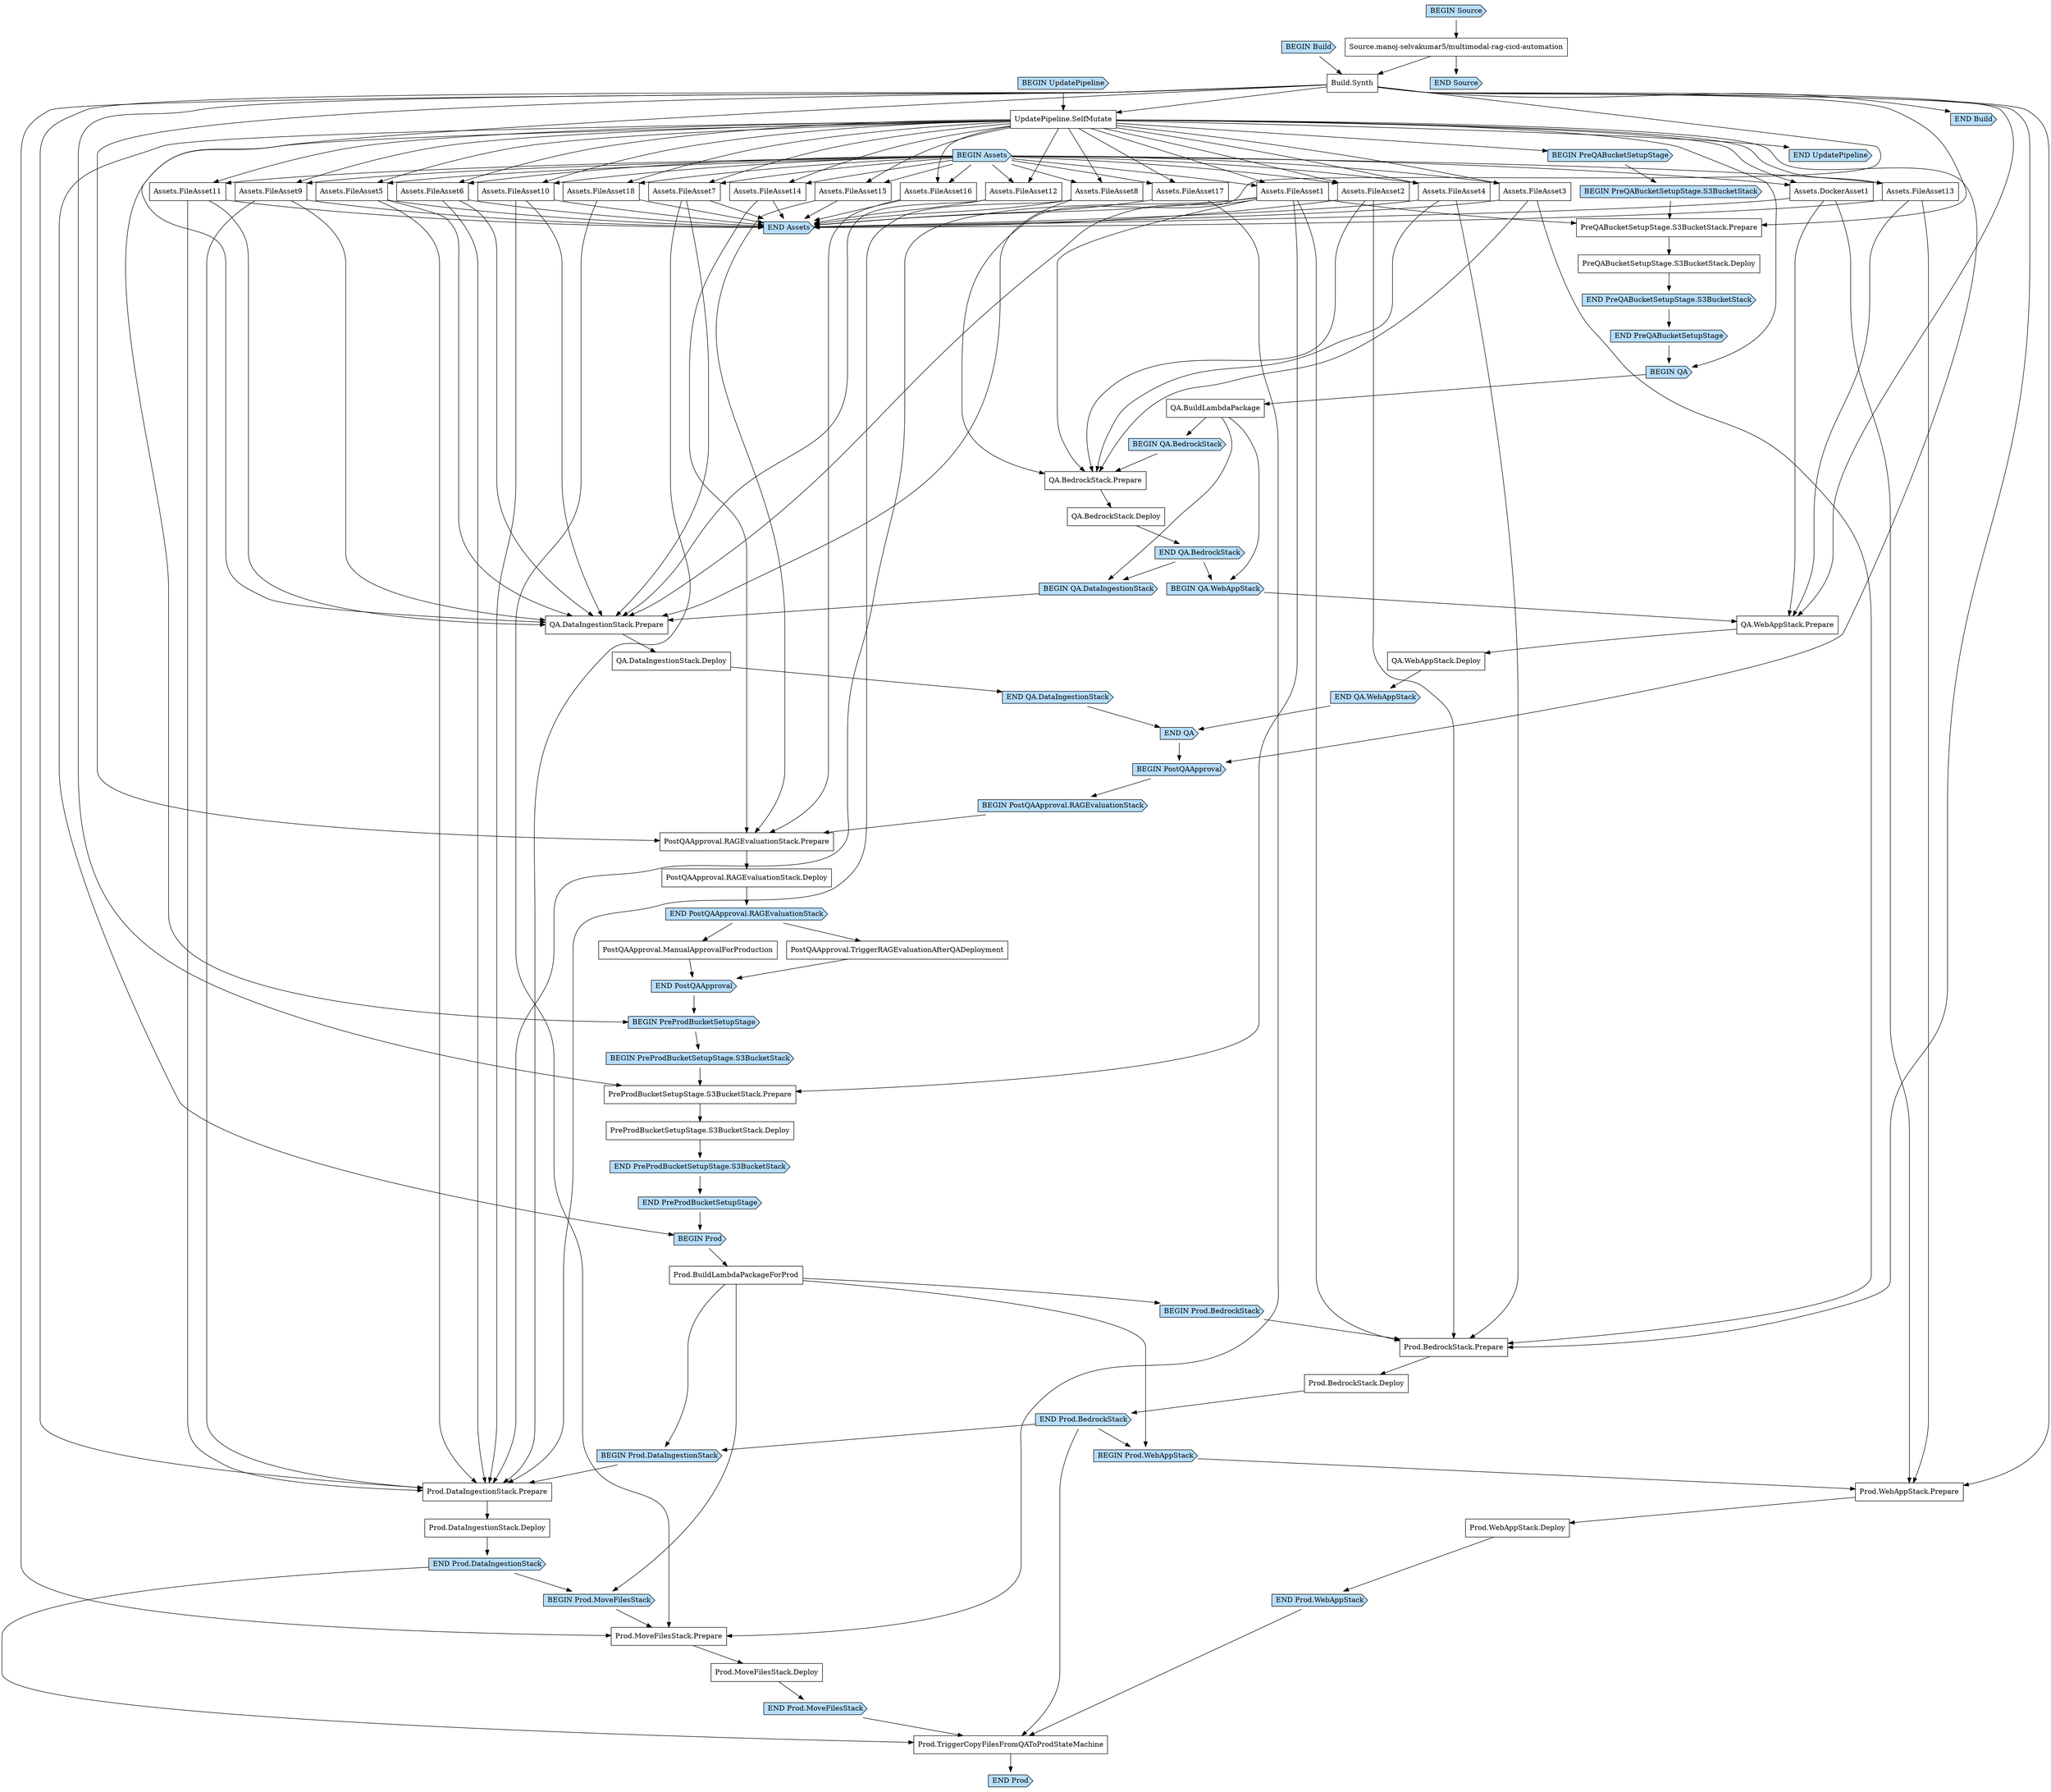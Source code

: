digraph G {
  # Arrows represent an "unlocks" relationship (opposite of dependency). So chosen
  # because the layout looks more natural that way.
  # To represent subgraph dependencies, subgraphs are represented by BEGIN/END nodes.
  # To render: `dot -Tsvg CodePipelineStackMultimodalRAGPipelineEA881984.dot > graph.svg`, open in a browser.
  node [shape="box"];
"BEGIN Build" [shape="cds", style="filled", fillcolor="#b7deff"];
"END Build" [shape="cds", style="filled", fillcolor="#b7deff"];
"Build.Synth";
"Source.manoj-selvakumar5/multimodal-rag-cicd-automation" -> "Build.Synth";
"BEGIN Build" -> "Build.Synth";
"Build.Synth" -> "END Build";
"BEGIN UpdatePipeline" [shape="cds", style="filled", fillcolor="#b7deff"];
"END UpdatePipeline" [shape="cds", style="filled", fillcolor="#b7deff"];
"UpdatePipeline.SelfMutate";
"Build.Synth" -> "UpdatePipeline.SelfMutate";
"BEGIN UpdatePipeline" -> "UpdatePipeline.SelfMutate";
"UpdatePipeline.SelfMutate" -> "END UpdatePipeline";
"BEGIN Assets" [shape="cds", style="filled", fillcolor="#b7deff"];
"END Assets" [shape="cds", style="filled", fillcolor="#b7deff"];
"Assets.FileAsset1";
"UpdatePipeline.SelfMutate" -> "Assets.FileAsset1";
"Assets.FileAsset2";
"UpdatePipeline.SelfMutate" -> "Assets.FileAsset2";
"Assets.FileAsset3";
"UpdatePipeline.SelfMutate" -> "Assets.FileAsset3";
"Assets.FileAsset4";
"UpdatePipeline.SelfMutate" -> "Assets.FileAsset4";
"Assets.FileAsset5";
"UpdatePipeline.SelfMutate" -> "Assets.FileAsset5";
"Assets.FileAsset6";
"UpdatePipeline.SelfMutate" -> "Assets.FileAsset6";
"Assets.FileAsset7";
"UpdatePipeline.SelfMutate" -> "Assets.FileAsset7";
"Assets.FileAsset8";
"UpdatePipeline.SelfMutate" -> "Assets.FileAsset8";
"Assets.FileAsset9";
"UpdatePipeline.SelfMutate" -> "Assets.FileAsset9";
"Assets.FileAsset10";
"UpdatePipeline.SelfMutate" -> "Assets.FileAsset10";
"Assets.FileAsset11";
"UpdatePipeline.SelfMutate" -> "Assets.FileAsset11";
"Assets.FileAsset12";
"UpdatePipeline.SelfMutate" -> "Assets.FileAsset12";
"Assets.FileAsset13";
"UpdatePipeline.SelfMutate" -> "Assets.FileAsset13";
"Assets.DockerAsset1";
"UpdatePipeline.SelfMutate" -> "Assets.DockerAsset1";
"Assets.FileAsset14";
"UpdatePipeline.SelfMutate" -> "Assets.FileAsset14";
"Assets.FileAsset15";
"UpdatePipeline.SelfMutate" -> "Assets.FileAsset15";
"Assets.FileAsset16";
"UpdatePipeline.SelfMutate" -> "Assets.FileAsset16";
"Assets.FileAsset17";
"UpdatePipeline.SelfMutate" -> "Assets.FileAsset17";
"Assets.FileAsset18";
"UpdatePipeline.SelfMutate" -> "Assets.FileAsset18";
"BEGIN Assets" -> "Assets.DockerAsset1";
"BEGIN Assets" -> "Assets.FileAsset1";
"BEGIN Assets" -> "Assets.FileAsset10";
"BEGIN Assets" -> "Assets.FileAsset11";
"BEGIN Assets" -> "Assets.FileAsset12";
"BEGIN Assets" -> "Assets.FileAsset13";
"BEGIN Assets" -> "Assets.FileAsset14";
"BEGIN Assets" -> "Assets.FileAsset15";
"BEGIN Assets" -> "Assets.FileAsset16";
"BEGIN Assets" -> "Assets.FileAsset17";
"BEGIN Assets" -> "Assets.FileAsset18";
"BEGIN Assets" -> "Assets.FileAsset2";
"BEGIN Assets" -> "Assets.FileAsset3";
"BEGIN Assets" -> "Assets.FileAsset4";
"BEGIN Assets" -> "Assets.FileAsset5";
"BEGIN Assets" -> "Assets.FileAsset6";
"BEGIN Assets" -> "Assets.FileAsset7";
"BEGIN Assets" -> "Assets.FileAsset8";
"BEGIN Assets" -> "Assets.FileAsset9";
"Assets.DockerAsset1" -> "END Assets";
"Assets.FileAsset1" -> "END Assets";
"Assets.FileAsset10" -> "END Assets";
"Assets.FileAsset11" -> "END Assets";
"Assets.FileAsset12" -> "END Assets";
"Assets.FileAsset13" -> "END Assets";
"Assets.FileAsset14" -> "END Assets";
"Assets.FileAsset15" -> "END Assets";
"Assets.FileAsset16" -> "END Assets";
"Assets.FileAsset17" -> "END Assets";
"Assets.FileAsset18" -> "END Assets";
"Assets.FileAsset2" -> "END Assets";
"Assets.FileAsset3" -> "END Assets";
"Assets.FileAsset4" -> "END Assets";
"Assets.FileAsset5" -> "END Assets";
"Assets.FileAsset6" -> "END Assets";
"Assets.FileAsset7" -> "END Assets";
"Assets.FileAsset8" -> "END Assets";
"Assets.FileAsset9" -> "END Assets";
"BEGIN PreQABucketSetupStage" [shape="cds", style="filled", fillcolor="#b7deff"];
"END PreQABucketSetupStage" [shape="cds", style="filled", fillcolor="#b7deff"];
"UpdatePipeline.SelfMutate" -> "BEGIN PreQABucketSetupStage";
"BEGIN PreQABucketSetupStage.S3BucketStack" [shape="cds", style="filled", fillcolor="#b7deff"];
"END PreQABucketSetupStage.S3BucketStack" [shape="cds", style="filled", fillcolor="#b7deff"];
"PreQABucketSetupStage.S3BucketStack.Deploy";
"PreQABucketSetupStage.S3BucketStack.Prepare" -> "PreQABucketSetupStage.S3BucketStack.Deploy";
"PreQABucketSetupStage.S3BucketStack.Prepare";
"Build.Synth" -> "PreQABucketSetupStage.S3BucketStack.Prepare";
"Assets.FileAsset1" -> "PreQABucketSetupStage.S3BucketStack.Prepare";
"BEGIN PreQABucketSetupStage.S3BucketStack" -> "PreQABucketSetupStage.S3BucketStack.Prepare";
"PreQABucketSetupStage.S3BucketStack.Deploy" -> "END PreQABucketSetupStage.S3BucketStack";
"BEGIN PreQABucketSetupStage" -> "BEGIN PreQABucketSetupStage.S3BucketStack";
"END PreQABucketSetupStage.S3BucketStack" -> "END PreQABucketSetupStage";
"BEGIN QA" [shape="cds", style="filled", fillcolor="#b7deff"];
"END QA" [shape="cds", style="filled", fillcolor="#b7deff"];
"UpdatePipeline.SelfMutate" -> "BEGIN QA";
"END PreQABucketSetupStage" -> "BEGIN QA";
"BEGIN QA.BedrockStack" [shape="cds", style="filled", fillcolor="#b7deff"];
"END QA.BedrockStack" [shape="cds", style="filled", fillcolor="#b7deff"];
"QA.BuildLambdaPackage" -> "BEGIN QA.BedrockStack";
"QA.BedrockStack.Deploy";
"QA.BedrockStack.Prepare" -> "QA.BedrockStack.Deploy";
"QA.BedrockStack.Prepare";
"Build.Synth" -> "QA.BedrockStack.Prepare";
"Assets.FileAsset1" -> "QA.BedrockStack.Prepare";
"Assets.FileAsset2" -> "QA.BedrockStack.Prepare";
"Assets.FileAsset3" -> "QA.BedrockStack.Prepare";
"Assets.FileAsset4" -> "QA.BedrockStack.Prepare";
"BEGIN QA.BedrockStack" -> "QA.BedrockStack.Prepare";
"QA.BedrockStack.Deploy" -> "END QA.BedrockStack";
"BEGIN QA.DataIngestionStack" [shape="cds", style="filled", fillcolor="#b7deff"];
"END QA.DataIngestionStack" [shape="cds", style="filled", fillcolor="#b7deff"];
"END QA.BedrockStack" -> "BEGIN QA.DataIngestionStack";
"QA.BuildLambdaPackage" -> "BEGIN QA.DataIngestionStack";
"QA.DataIngestionStack.Deploy";
"QA.DataIngestionStack.Prepare" -> "QA.DataIngestionStack.Deploy";
"QA.DataIngestionStack.Prepare";
"Build.Synth" -> "QA.DataIngestionStack.Prepare";
"Assets.FileAsset1" -> "QA.DataIngestionStack.Prepare";
"Assets.FileAsset5" -> "QA.DataIngestionStack.Prepare";
"Assets.FileAsset6" -> "QA.DataIngestionStack.Prepare";
"Assets.FileAsset7" -> "QA.DataIngestionStack.Prepare";
"Assets.FileAsset8" -> "QA.DataIngestionStack.Prepare";
"Assets.FileAsset9" -> "QA.DataIngestionStack.Prepare";
"Assets.FileAsset10" -> "QA.DataIngestionStack.Prepare";
"Assets.FileAsset11" -> "QA.DataIngestionStack.Prepare";
"Assets.FileAsset12" -> "QA.DataIngestionStack.Prepare";
"BEGIN QA.DataIngestionStack" -> "QA.DataIngestionStack.Prepare";
"QA.DataIngestionStack.Deploy" -> "END QA.DataIngestionStack";
"BEGIN QA.WebAppStack" [shape="cds", style="filled", fillcolor="#b7deff"];
"END QA.WebAppStack" [shape="cds", style="filled", fillcolor="#b7deff"];
"END QA.BedrockStack" -> "BEGIN QA.WebAppStack";
"QA.BuildLambdaPackage" -> "BEGIN QA.WebAppStack";
"QA.WebAppStack.Deploy";
"QA.WebAppStack.Prepare" -> "QA.WebAppStack.Deploy";
"QA.WebAppStack.Prepare";
"Build.Synth" -> "QA.WebAppStack.Prepare";
"Assets.FileAsset13" -> "QA.WebAppStack.Prepare";
"Assets.DockerAsset1" -> "QA.WebAppStack.Prepare";
"BEGIN QA.WebAppStack" -> "QA.WebAppStack.Prepare";
"QA.WebAppStack.Deploy" -> "END QA.WebAppStack";
"QA.BuildLambdaPackage";
"BEGIN QA" -> "QA.BuildLambdaPackage";
"END QA.DataIngestionStack" -> "END QA";
"END QA.WebAppStack" -> "END QA";
"BEGIN PostQAApproval" [shape="cds", style="filled", fillcolor="#b7deff"];
"END PostQAApproval" [shape="cds", style="filled", fillcolor="#b7deff"];
"UpdatePipeline.SelfMutate" -> "BEGIN PostQAApproval";
"END QA" -> "BEGIN PostQAApproval";
"BEGIN PostQAApproval.RAGEvaluationStack" [shape="cds", style="filled", fillcolor="#b7deff"];
"END PostQAApproval.RAGEvaluationStack" [shape="cds", style="filled", fillcolor="#b7deff"];
"PostQAApproval.RAGEvaluationStack.Deploy";
"PostQAApproval.RAGEvaluationStack.Prepare" -> "PostQAApproval.RAGEvaluationStack.Deploy";
"PostQAApproval.RAGEvaluationStack.Prepare";
"Build.Synth" -> "PostQAApproval.RAGEvaluationStack.Prepare";
"Assets.FileAsset14" -> "PostQAApproval.RAGEvaluationStack.Prepare";
"Assets.FileAsset15" -> "PostQAApproval.RAGEvaluationStack.Prepare";
"Assets.FileAsset16" -> "PostQAApproval.RAGEvaluationStack.Prepare";
"BEGIN PostQAApproval.RAGEvaluationStack" -> "PostQAApproval.RAGEvaluationStack.Prepare";
"PostQAApproval.RAGEvaluationStack.Deploy" -> "END PostQAApproval.RAGEvaluationStack";
"PostQAApproval.TriggerRAGEvaluationAfterQADeployment";
"END PostQAApproval.RAGEvaluationStack" -> "PostQAApproval.TriggerRAGEvaluationAfterQADeployment";
"PostQAApproval.ManualApprovalForProduction";
"END PostQAApproval.RAGEvaluationStack" -> "PostQAApproval.ManualApprovalForProduction";
"BEGIN PostQAApproval" -> "BEGIN PostQAApproval.RAGEvaluationStack";
"PostQAApproval.ManualApprovalForProduction" -> "END PostQAApproval";
"PostQAApproval.TriggerRAGEvaluationAfterQADeployment" -> "END PostQAApproval";
"BEGIN PreProdBucketSetupStage" [shape="cds", style="filled", fillcolor="#b7deff"];
"END PreProdBucketSetupStage" [shape="cds", style="filled", fillcolor="#b7deff"];
"UpdatePipeline.SelfMutate" -> "BEGIN PreProdBucketSetupStage";
"END PostQAApproval" -> "BEGIN PreProdBucketSetupStage";
"BEGIN PreProdBucketSetupStage.S3BucketStack" [shape="cds", style="filled", fillcolor="#b7deff"];
"END PreProdBucketSetupStage.S3BucketStack" [shape="cds", style="filled", fillcolor="#b7deff"];
"PreProdBucketSetupStage.S3BucketStack.Deploy";
"PreProdBucketSetupStage.S3BucketStack.Prepare" -> "PreProdBucketSetupStage.S3BucketStack.Deploy";
"PreProdBucketSetupStage.S3BucketStack.Prepare";
"Build.Synth" -> "PreProdBucketSetupStage.S3BucketStack.Prepare";
"Assets.FileAsset1" -> "PreProdBucketSetupStage.S3BucketStack.Prepare";
"BEGIN PreProdBucketSetupStage.S3BucketStack" -> "PreProdBucketSetupStage.S3BucketStack.Prepare";
"PreProdBucketSetupStage.S3BucketStack.Deploy" -> "END PreProdBucketSetupStage.S3BucketStack";
"BEGIN PreProdBucketSetupStage" -> "BEGIN PreProdBucketSetupStage.S3BucketStack";
"END PreProdBucketSetupStage.S3BucketStack" -> "END PreProdBucketSetupStage";
"BEGIN Prod" [shape="cds", style="filled", fillcolor="#b7deff"];
"END Prod" [shape="cds", style="filled", fillcolor="#b7deff"];
"UpdatePipeline.SelfMutate" -> "BEGIN Prod";
"END PreProdBucketSetupStage" -> "BEGIN Prod";
"BEGIN Prod.BedrockStack" [shape="cds", style="filled", fillcolor="#b7deff"];
"END Prod.BedrockStack" [shape="cds", style="filled", fillcolor="#b7deff"];
"Prod.BuildLambdaPackageForProd" -> "BEGIN Prod.BedrockStack";
"Prod.BedrockStack.Deploy";
"Prod.BedrockStack.Prepare" -> "Prod.BedrockStack.Deploy";
"Prod.BedrockStack.Prepare";
"Build.Synth" -> "Prod.BedrockStack.Prepare";
"Assets.FileAsset1" -> "Prod.BedrockStack.Prepare";
"Assets.FileAsset2" -> "Prod.BedrockStack.Prepare";
"Assets.FileAsset3" -> "Prod.BedrockStack.Prepare";
"Assets.FileAsset4" -> "Prod.BedrockStack.Prepare";
"BEGIN Prod.BedrockStack" -> "Prod.BedrockStack.Prepare";
"Prod.BedrockStack.Deploy" -> "END Prod.BedrockStack";
"BEGIN Prod.DataIngestionStack" [shape="cds", style="filled", fillcolor="#b7deff"];
"END Prod.DataIngestionStack" [shape="cds", style="filled", fillcolor="#b7deff"];
"END Prod.BedrockStack" -> "BEGIN Prod.DataIngestionStack";
"Prod.BuildLambdaPackageForProd" -> "BEGIN Prod.DataIngestionStack";
"Prod.DataIngestionStack.Deploy";
"Prod.DataIngestionStack.Prepare" -> "Prod.DataIngestionStack.Deploy";
"Prod.DataIngestionStack.Prepare";
"Build.Synth" -> "Prod.DataIngestionStack.Prepare";
"Assets.FileAsset1" -> "Prod.DataIngestionStack.Prepare";
"Assets.FileAsset5" -> "Prod.DataIngestionStack.Prepare";
"Assets.FileAsset6" -> "Prod.DataIngestionStack.Prepare";
"Assets.FileAsset7" -> "Prod.DataIngestionStack.Prepare";
"Assets.FileAsset8" -> "Prod.DataIngestionStack.Prepare";
"Assets.FileAsset9" -> "Prod.DataIngestionStack.Prepare";
"Assets.FileAsset10" -> "Prod.DataIngestionStack.Prepare";
"Assets.FileAsset11" -> "Prod.DataIngestionStack.Prepare";
"BEGIN Prod.DataIngestionStack" -> "Prod.DataIngestionStack.Prepare";
"Prod.DataIngestionStack.Deploy" -> "END Prod.DataIngestionStack";
"BEGIN Prod.WebAppStack" [shape="cds", style="filled", fillcolor="#b7deff"];
"END Prod.WebAppStack" [shape="cds", style="filled", fillcolor="#b7deff"];
"END Prod.BedrockStack" -> "BEGIN Prod.WebAppStack";
"Prod.BuildLambdaPackageForProd" -> "BEGIN Prod.WebAppStack";
"Prod.WebAppStack.Deploy";
"Prod.WebAppStack.Prepare" -> "Prod.WebAppStack.Deploy";
"Prod.WebAppStack.Prepare";
"Build.Synth" -> "Prod.WebAppStack.Prepare";
"Assets.FileAsset13" -> "Prod.WebAppStack.Prepare";
"Assets.DockerAsset1" -> "Prod.WebAppStack.Prepare";
"BEGIN Prod.WebAppStack" -> "Prod.WebAppStack.Prepare";
"Prod.WebAppStack.Deploy" -> "END Prod.WebAppStack";
"BEGIN Prod.MoveFilesStack" [shape="cds", style="filled", fillcolor="#b7deff"];
"END Prod.MoveFilesStack" [shape="cds", style="filled", fillcolor="#b7deff"];
"END Prod.DataIngestionStack" -> "BEGIN Prod.MoveFilesStack";
"Prod.BuildLambdaPackageForProd" -> "BEGIN Prod.MoveFilesStack";
"Prod.MoveFilesStack.Deploy";
"Prod.MoveFilesStack.Prepare" -> "Prod.MoveFilesStack.Deploy";
"Prod.MoveFilesStack.Prepare";
"Build.Synth" -> "Prod.MoveFilesStack.Prepare";
"Assets.FileAsset17" -> "Prod.MoveFilesStack.Prepare";
"Assets.FileAsset18" -> "Prod.MoveFilesStack.Prepare";
"BEGIN Prod.MoveFilesStack" -> "Prod.MoveFilesStack.Prepare";
"Prod.MoveFilesStack.Deploy" -> "END Prod.MoveFilesStack";
"Prod.BuildLambdaPackageForProd";
"Prod.TriggerCopyFilesFromQAToProdStateMachine";
"END Prod.BedrockStack" -> "Prod.TriggerCopyFilesFromQAToProdStateMachine";
"END Prod.DataIngestionStack" -> "Prod.TriggerCopyFilesFromQAToProdStateMachine";
"END Prod.WebAppStack" -> "Prod.TriggerCopyFilesFromQAToProdStateMachine";
"END Prod.MoveFilesStack" -> "Prod.TriggerCopyFilesFromQAToProdStateMachine";
"BEGIN Prod" -> "Prod.BuildLambdaPackageForProd";
"Prod.TriggerCopyFilesFromQAToProdStateMachine" -> "END Prod";
"BEGIN Source" [shape="cds", style="filled", fillcolor="#b7deff"];
"END Source" [shape="cds", style="filled", fillcolor="#b7deff"];
"Source.manoj-selvakumar5/multimodal-rag-cicd-automation";
"BEGIN Source" -> "Source.manoj-selvakumar5/multimodal-rag-cicd-automation";
"Source.manoj-selvakumar5/multimodal-rag-cicd-automation" -> "END Source";
}